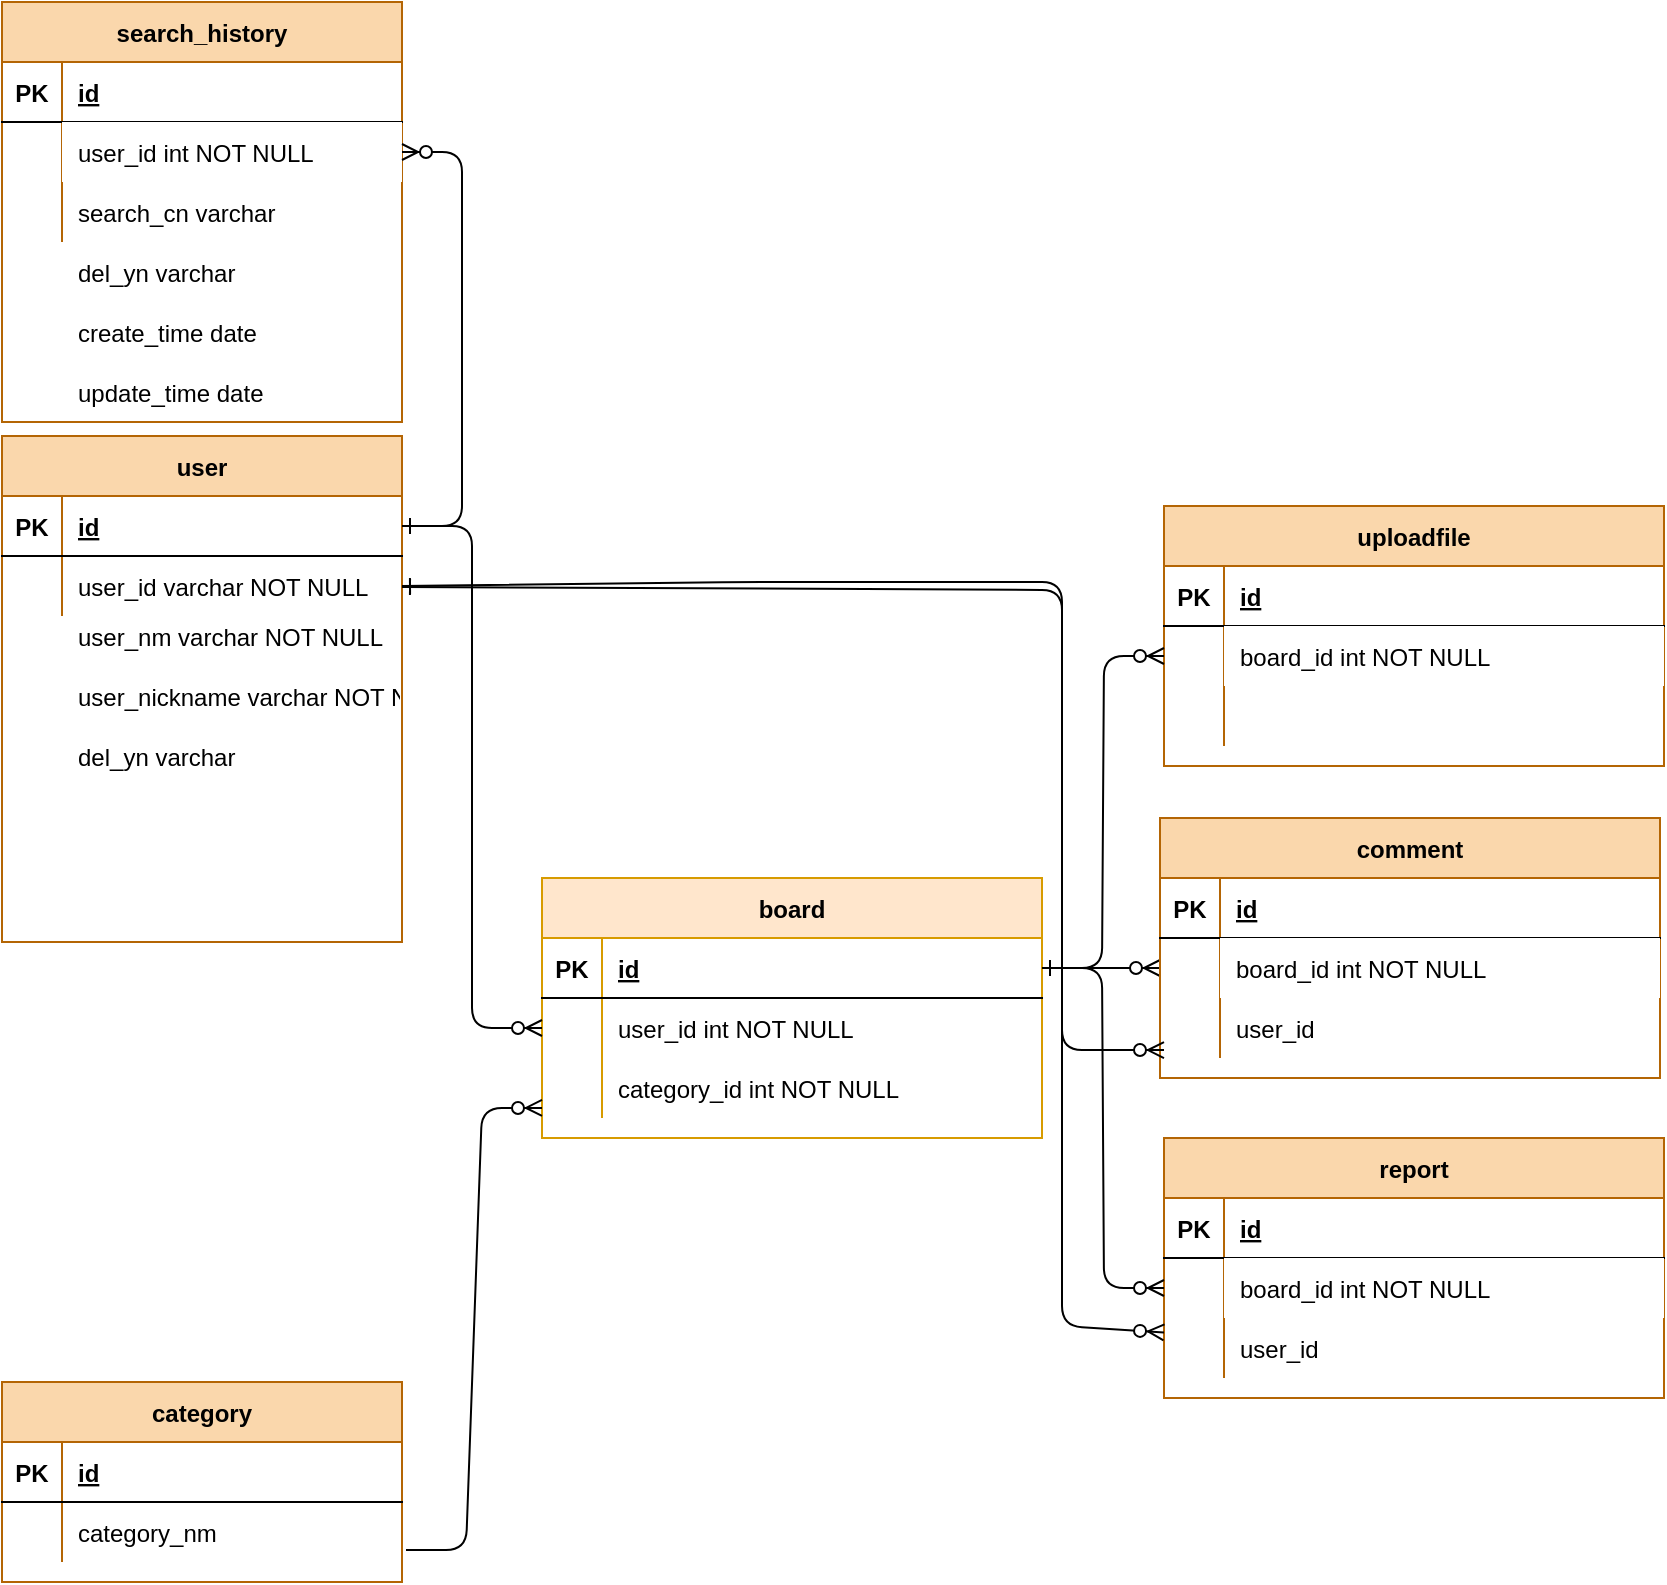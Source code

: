 <mxfile version="14.7.0" type="github">
  <diagram id="R2lEEEUBdFMjLlhIrx00" name="Page-1">
    <mxGraphModel dx="780" dy="1112" grid="1" gridSize="10" guides="1" tooltips="1" connect="1" arrows="1" fold="1" page="1" pageScale="1" pageWidth="850" pageHeight="1100" math="0" shadow="0" extFonts="Permanent Marker^https://fonts.googleapis.com/css?family=Permanent+Marker">
      <root>
        <mxCell id="0" />
        <mxCell id="1" parent="0" />
        <mxCell id="C-vyLk0tnHw3VtMMgP7b-12" value="" style="edgeStyle=entityRelationEdgeStyle;endArrow=ERzeroToMany;startArrow=ERone;endFill=1;startFill=0;" parent="1" source="C-vyLk0tnHw3VtMMgP7b-3" target="C-vyLk0tnHw3VtMMgP7b-17" edge="1">
          <mxGeometry width="100" height="100" relative="1" as="geometry">
            <mxPoint x="410" y="537" as="sourcePoint" />
            <mxPoint x="470" y="562" as="targetPoint" />
          </mxGeometry>
        </mxCell>
        <mxCell id="C-vyLk0tnHw3VtMMgP7b-2" value="board" style="shape=table;startSize=30;container=1;collapsible=1;childLayout=tableLayout;fixedRows=1;rowLines=0;fontStyle=1;align=center;resizeLast=1;fillColor=#ffe6cc;strokeColor=#d79b00;" parent="1" vertex="1">
          <mxGeometry x="270" y="478" width="250" height="130" as="geometry" />
        </mxCell>
        <mxCell id="C-vyLk0tnHw3VtMMgP7b-3" value="" style="shape=partialRectangle;collapsible=0;dropTarget=0;pointerEvents=0;fillColor=none;points=[[0,0.5],[1,0.5]];portConstraint=eastwest;top=0;left=0;right=0;bottom=1;" parent="C-vyLk0tnHw3VtMMgP7b-2" vertex="1">
          <mxGeometry y="30" width="250" height="30" as="geometry" />
        </mxCell>
        <mxCell id="C-vyLk0tnHw3VtMMgP7b-4" value="PK" style="shape=partialRectangle;overflow=hidden;connectable=0;fillColor=none;top=0;left=0;bottom=0;right=0;fontStyle=1;" parent="C-vyLk0tnHw3VtMMgP7b-3" vertex="1">
          <mxGeometry width="30" height="30" as="geometry" />
        </mxCell>
        <mxCell id="C-vyLk0tnHw3VtMMgP7b-5" value="id" style="shape=partialRectangle;overflow=hidden;connectable=0;fillColor=none;top=0;left=0;bottom=0;right=0;align=left;spacingLeft=6;fontStyle=5;" parent="C-vyLk0tnHw3VtMMgP7b-3" vertex="1">
          <mxGeometry x="30" width="220" height="30" as="geometry" />
        </mxCell>
        <mxCell id="C-vyLk0tnHw3VtMMgP7b-6" value="" style="shape=partialRectangle;collapsible=0;dropTarget=0;pointerEvents=0;fillColor=none;points=[[0,0.5],[1,0.5]];portConstraint=eastwest;top=0;left=0;right=0;bottom=0;" parent="C-vyLk0tnHw3VtMMgP7b-2" vertex="1">
          <mxGeometry y="60" width="250" height="30" as="geometry" />
        </mxCell>
        <mxCell id="C-vyLk0tnHw3VtMMgP7b-7" value="" style="shape=partialRectangle;overflow=hidden;connectable=0;fillColor=none;top=0;left=0;bottom=0;right=0;" parent="C-vyLk0tnHw3VtMMgP7b-6" vertex="1">
          <mxGeometry width="30" height="30" as="geometry" />
        </mxCell>
        <mxCell id="C-vyLk0tnHw3VtMMgP7b-8" value="user_id int NOT NULL" style="shape=partialRectangle;overflow=hidden;connectable=0;fillColor=none;top=0;left=0;bottom=0;right=0;align=left;spacingLeft=6;" parent="C-vyLk0tnHw3VtMMgP7b-6" vertex="1">
          <mxGeometry x="30" width="220" height="30" as="geometry" />
        </mxCell>
        <mxCell id="C-vyLk0tnHw3VtMMgP7b-9" value="" style="shape=partialRectangle;collapsible=0;dropTarget=0;pointerEvents=0;fillColor=none;points=[[0,0.5],[1,0.5]];portConstraint=eastwest;top=0;left=0;right=0;bottom=0;" parent="C-vyLk0tnHw3VtMMgP7b-2" vertex="1">
          <mxGeometry y="90" width="250" height="30" as="geometry" />
        </mxCell>
        <mxCell id="C-vyLk0tnHw3VtMMgP7b-10" value="" style="shape=partialRectangle;overflow=hidden;connectable=0;fillColor=none;top=0;left=0;bottom=0;right=0;" parent="C-vyLk0tnHw3VtMMgP7b-9" vertex="1">
          <mxGeometry width="30" height="30" as="geometry" />
        </mxCell>
        <mxCell id="C-vyLk0tnHw3VtMMgP7b-11" value="category_id int NOT NULL" style="shape=partialRectangle;overflow=hidden;connectable=0;fillColor=none;top=0;left=0;bottom=0;right=0;align=left;spacingLeft=6;" parent="C-vyLk0tnHw3VtMMgP7b-9" vertex="1">
          <mxGeometry x="30" width="220" height="30" as="geometry" />
        </mxCell>
        <mxCell id="C-vyLk0tnHw3VtMMgP7b-13" value="comment" style="shape=table;startSize=30;container=1;collapsible=1;childLayout=tableLayout;fixedRows=1;rowLines=0;fontStyle=1;align=center;resizeLast=1;fillColor=#fad7ac;strokeColor=#b46504;" parent="1" vertex="1">
          <mxGeometry x="579" y="448" width="250" height="130" as="geometry" />
        </mxCell>
        <mxCell id="C-vyLk0tnHw3VtMMgP7b-14" value="" style="shape=partialRectangle;collapsible=0;dropTarget=0;pointerEvents=0;fillColor=none;points=[[0,0.5],[1,0.5]];portConstraint=eastwest;top=0;left=0;right=0;bottom=1;" parent="C-vyLk0tnHw3VtMMgP7b-13" vertex="1">
          <mxGeometry y="30" width="250" height="30" as="geometry" />
        </mxCell>
        <mxCell id="C-vyLk0tnHw3VtMMgP7b-15" value="PK" style="shape=partialRectangle;overflow=hidden;connectable=0;fillColor=none;top=0;left=0;bottom=0;right=0;fontStyle=1;" parent="C-vyLk0tnHw3VtMMgP7b-14" vertex="1">
          <mxGeometry width="30" height="30" as="geometry" />
        </mxCell>
        <mxCell id="C-vyLk0tnHw3VtMMgP7b-16" value="id" style="shape=partialRectangle;overflow=hidden;connectable=0;fillColor=none;top=0;left=0;bottom=0;right=0;align=left;spacingLeft=6;fontStyle=5;" parent="C-vyLk0tnHw3VtMMgP7b-14" vertex="1">
          <mxGeometry x="30" width="220" height="30" as="geometry" />
        </mxCell>
        <mxCell id="C-vyLk0tnHw3VtMMgP7b-17" value="" style="shape=partialRectangle;collapsible=0;dropTarget=0;pointerEvents=0;fillColor=none;points=[[0,0.5],[1,0.5]];portConstraint=eastwest;top=0;left=0;right=0;bottom=0;" parent="C-vyLk0tnHw3VtMMgP7b-13" vertex="1">
          <mxGeometry y="60" width="250" height="30" as="geometry" />
        </mxCell>
        <mxCell id="C-vyLk0tnHw3VtMMgP7b-18" value="" style="shape=partialRectangle;overflow=hidden;connectable=0;fillColor=none;top=0;left=0;bottom=0;right=0;" parent="C-vyLk0tnHw3VtMMgP7b-17" vertex="1">
          <mxGeometry width="30" height="30" as="geometry" />
        </mxCell>
        <mxCell id="C-vyLk0tnHw3VtMMgP7b-19" value="board_id int NOT NULL" style="shape=partialRectangle;overflow=hidden;connectable=0;top=0;left=0;bottom=0;right=0;align=left;spacingLeft=6;" parent="C-vyLk0tnHw3VtMMgP7b-17" vertex="1">
          <mxGeometry x="30" width="220" height="30" as="geometry" />
        </mxCell>
        <mxCell id="C-vyLk0tnHw3VtMMgP7b-20" value="" style="shape=partialRectangle;collapsible=0;dropTarget=0;pointerEvents=0;fillColor=none;points=[[0,0.5],[1,0.5]];portConstraint=eastwest;top=0;left=0;right=0;bottom=0;" parent="C-vyLk0tnHw3VtMMgP7b-13" vertex="1">
          <mxGeometry y="90" width="250" height="30" as="geometry" />
        </mxCell>
        <mxCell id="C-vyLk0tnHw3VtMMgP7b-21" value="" style="shape=partialRectangle;overflow=hidden;connectable=0;fillColor=none;top=0;left=0;bottom=0;right=0;" parent="C-vyLk0tnHw3VtMMgP7b-20" vertex="1">
          <mxGeometry width="30" height="30" as="geometry" />
        </mxCell>
        <mxCell id="C-vyLk0tnHw3VtMMgP7b-22" value="user_id" style="shape=partialRectangle;overflow=hidden;connectable=0;fillColor=none;top=0;left=0;bottom=0;right=0;align=left;spacingLeft=6;" parent="C-vyLk0tnHw3VtMMgP7b-20" vertex="1">
          <mxGeometry x="30" width="220" height="30" as="geometry" />
        </mxCell>
        <mxCell id="C-vyLk0tnHw3VtMMgP7b-23" value="category" style="shape=table;startSize=30;container=1;collapsible=1;childLayout=tableLayout;fixedRows=1;rowLines=0;fontStyle=1;align=center;resizeLast=1;fillColor=#fad7ac;strokeColor=#b46504;" parent="1" vertex="1">
          <mxGeometry y="730" width="200" height="100" as="geometry" />
        </mxCell>
        <mxCell id="C-vyLk0tnHw3VtMMgP7b-24" value="" style="shape=partialRectangle;collapsible=0;dropTarget=0;pointerEvents=0;fillColor=none;points=[[0,0.5],[1,0.5]];portConstraint=eastwest;top=0;left=0;right=0;bottom=1;" parent="C-vyLk0tnHw3VtMMgP7b-23" vertex="1">
          <mxGeometry y="30" width="200" height="30" as="geometry" />
        </mxCell>
        <mxCell id="C-vyLk0tnHw3VtMMgP7b-25" value="PK" style="shape=partialRectangle;overflow=hidden;connectable=0;fillColor=none;top=0;left=0;bottom=0;right=0;fontStyle=1;" parent="C-vyLk0tnHw3VtMMgP7b-24" vertex="1">
          <mxGeometry width="30" height="30" as="geometry" />
        </mxCell>
        <mxCell id="C-vyLk0tnHw3VtMMgP7b-26" value="id" style="shape=partialRectangle;overflow=hidden;connectable=0;fillColor=none;top=0;left=0;bottom=0;right=0;align=left;spacingLeft=6;fontStyle=5;" parent="C-vyLk0tnHw3VtMMgP7b-24" vertex="1">
          <mxGeometry x="30" width="170" height="30" as="geometry" />
        </mxCell>
        <mxCell id="C-vyLk0tnHw3VtMMgP7b-27" value="" style="shape=partialRectangle;collapsible=0;dropTarget=0;pointerEvents=0;fillColor=none;points=[[0,0.5],[1,0.5]];portConstraint=eastwest;top=0;left=0;right=0;bottom=0;" parent="C-vyLk0tnHw3VtMMgP7b-23" vertex="1">
          <mxGeometry y="60" width="200" height="30" as="geometry" />
        </mxCell>
        <mxCell id="C-vyLk0tnHw3VtMMgP7b-28" value="" style="shape=partialRectangle;overflow=hidden;connectable=0;fillColor=none;top=0;left=0;bottom=0;right=0;" parent="C-vyLk0tnHw3VtMMgP7b-27" vertex="1">
          <mxGeometry width="30" height="30" as="geometry" />
        </mxCell>
        <mxCell id="C-vyLk0tnHw3VtMMgP7b-29" value="category_nm" style="shape=partialRectangle;overflow=hidden;connectable=0;fillColor=none;top=0;left=0;bottom=0;right=0;align=left;spacingLeft=6;" parent="C-vyLk0tnHw3VtMMgP7b-27" vertex="1">
          <mxGeometry x="30" width="170" height="30" as="geometry" />
        </mxCell>
        <mxCell id="12ueYR80O0QfyLu04_dp-2" value="user" style="shape=table;startSize=30;container=1;collapsible=1;childLayout=tableLayout;fixedRows=1;rowLines=0;fontStyle=1;align=center;resizeLast=1;fillColor=#fad7ac;strokeColor=#b46504;" vertex="1" parent="1">
          <mxGeometry y="257" width="200" height="253" as="geometry" />
        </mxCell>
        <mxCell id="12ueYR80O0QfyLu04_dp-3" value="" style="shape=partialRectangle;collapsible=0;dropTarget=0;pointerEvents=0;fillColor=none;points=[[0,0.5],[1,0.5]];portConstraint=eastwest;top=0;left=0;right=0;bottom=1;" vertex="1" parent="12ueYR80O0QfyLu04_dp-2">
          <mxGeometry y="30" width="200" height="30" as="geometry" />
        </mxCell>
        <mxCell id="12ueYR80O0QfyLu04_dp-4" value="PK" style="shape=partialRectangle;overflow=hidden;connectable=0;fillColor=none;top=0;left=0;bottom=0;right=0;fontStyle=1;" vertex="1" parent="12ueYR80O0QfyLu04_dp-3">
          <mxGeometry width="30" height="30" as="geometry" />
        </mxCell>
        <mxCell id="12ueYR80O0QfyLu04_dp-5" value="id" style="shape=partialRectangle;overflow=hidden;connectable=0;fillColor=none;top=0;left=0;bottom=0;right=0;align=left;spacingLeft=6;fontStyle=5;" vertex="1" parent="12ueYR80O0QfyLu04_dp-3">
          <mxGeometry x="30" width="170" height="30" as="geometry" />
        </mxCell>
        <mxCell id="12ueYR80O0QfyLu04_dp-6" value="" style="shape=partialRectangle;collapsible=0;dropTarget=0;pointerEvents=0;fillColor=none;points=[[0,0.5],[1,0.5]];portConstraint=eastwest;top=0;left=0;right=0;bottom=0;" vertex="1" parent="12ueYR80O0QfyLu04_dp-2">
          <mxGeometry y="60" width="200" height="30" as="geometry" />
        </mxCell>
        <mxCell id="12ueYR80O0QfyLu04_dp-7" value="" style="shape=partialRectangle;overflow=hidden;connectable=0;fillColor=none;top=0;left=0;bottom=0;right=0;" vertex="1" parent="12ueYR80O0QfyLu04_dp-6">
          <mxGeometry width="30" height="30" as="geometry" />
        </mxCell>
        <mxCell id="12ueYR80O0QfyLu04_dp-8" value="user_id varchar NOT NULL" style="shape=partialRectangle;overflow=hidden;connectable=0;fillColor=none;top=0;left=0;bottom=0;right=0;align=left;spacingLeft=6;" vertex="1" parent="12ueYR80O0QfyLu04_dp-6">
          <mxGeometry x="30" width="170" height="30" as="geometry" />
        </mxCell>
        <mxCell id="12ueYR80O0QfyLu04_dp-10" style="edgeStyle=orthogonalEdgeStyle;rounded=1;orthogonalLoop=1;jettySize=auto;html=1;exitX=1;exitY=0.5;exitDx=0;exitDy=0;entryX=0;entryY=0.5;entryDx=0;entryDy=0;endArrow=ERzeroToMany;endFill=1;startArrow=ERone;startFill=0;" edge="1" parent="1" source="12ueYR80O0QfyLu04_dp-3" target="C-vyLk0tnHw3VtMMgP7b-6">
          <mxGeometry relative="1" as="geometry" />
        </mxCell>
        <mxCell id="12ueYR80O0QfyLu04_dp-11" value="report" style="shape=table;startSize=30;container=1;collapsible=1;childLayout=tableLayout;fixedRows=1;rowLines=0;fontStyle=1;align=center;resizeLast=1;fillColor=#fad7ac;strokeColor=#b46504;" vertex="1" parent="1">
          <mxGeometry x="581" y="608" width="250" height="130" as="geometry" />
        </mxCell>
        <mxCell id="12ueYR80O0QfyLu04_dp-12" value="" style="shape=partialRectangle;collapsible=0;dropTarget=0;pointerEvents=0;fillColor=none;points=[[0,0.5],[1,0.5]];portConstraint=eastwest;top=0;left=0;right=0;bottom=1;" vertex="1" parent="12ueYR80O0QfyLu04_dp-11">
          <mxGeometry y="30" width="250" height="30" as="geometry" />
        </mxCell>
        <mxCell id="12ueYR80O0QfyLu04_dp-13" value="PK" style="shape=partialRectangle;overflow=hidden;connectable=0;fillColor=none;top=0;left=0;bottom=0;right=0;fontStyle=1;" vertex="1" parent="12ueYR80O0QfyLu04_dp-12">
          <mxGeometry width="30" height="30" as="geometry" />
        </mxCell>
        <mxCell id="12ueYR80O0QfyLu04_dp-14" value="id" style="shape=partialRectangle;overflow=hidden;connectable=0;fillColor=none;top=0;left=0;bottom=0;right=0;align=left;spacingLeft=6;fontStyle=5;" vertex="1" parent="12ueYR80O0QfyLu04_dp-12">
          <mxGeometry x="30" width="220" height="30" as="geometry" />
        </mxCell>
        <mxCell id="12ueYR80O0QfyLu04_dp-15" value="" style="shape=partialRectangle;collapsible=0;dropTarget=0;pointerEvents=0;fillColor=none;points=[[0,0.5],[1,0.5]];portConstraint=eastwest;top=0;left=0;right=0;bottom=0;" vertex="1" parent="12ueYR80O0QfyLu04_dp-11">
          <mxGeometry y="60" width="250" height="30" as="geometry" />
        </mxCell>
        <mxCell id="12ueYR80O0QfyLu04_dp-16" value="" style="shape=partialRectangle;overflow=hidden;connectable=0;fillColor=none;top=0;left=0;bottom=0;right=0;" vertex="1" parent="12ueYR80O0QfyLu04_dp-15">
          <mxGeometry width="30" height="30" as="geometry" />
        </mxCell>
        <mxCell id="12ueYR80O0QfyLu04_dp-17" value="board_id int NOT NULL" style="shape=partialRectangle;overflow=hidden;connectable=0;top=0;left=0;bottom=0;right=0;align=left;spacingLeft=6;" vertex="1" parent="12ueYR80O0QfyLu04_dp-15">
          <mxGeometry x="30" width="220" height="30" as="geometry" />
        </mxCell>
        <mxCell id="12ueYR80O0QfyLu04_dp-18" value="" style="shape=partialRectangle;collapsible=0;dropTarget=0;pointerEvents=0;fillColor=none;points=[[0,0.5],[1,0.5]];portConstraint=eastwest;top=0;left=0;right=0;bottom=0;" vertex="1" parent="12ueYR80O0QfyLu04_dp-11">
          <mxGeometry y="90" width="250" height="30" as="geometry" />
        </mxCell>
        <mxCell id="12ueYR80O0QfyLu04_dp-19" value="" style="shape=partialRectangle;overflow=hidden;connectable=0;fillColor=none;top=0;left=0;bottom=0;right=0;" vertex="1" parent="12ueYR80O0QfyLu04_dp-18">
          <mxGeometry width="30" height="30" as="geometry" />
        </mxCell>
        <mxCell id="12ueYR80O0QfyLu04_dp-20" value="user_id " style="shape=partialRectangle;overflow=hidden;connectable=0;fillColor=none;top=0;left=0;bottom=0;right=0;align=left;spacingLeft=6;" vertex="1" parent="12ueYR80O0QfyLu04_dp-18">
          <mxGeometry x="30" width="220" height="30" as="geometry" />
        </mxCell>
        <mxCell id="12ueYR80O0QfyLu04_dp-21" value="" style="edgeStyle=entityRelationEdgeStyle;fontSize=12;html=1;endArrow=ERzeroToMany;exitX=1;exitY=0.5;exitDx=0;exitDy=0;endFill=1;" edge="1" parent="1" target="12ueYR80O0QfyLu04_dp-15">
          <mxGeometry width="100" height="100" relative="1" as="geometry">
            <mxPoint x="520" y="523" as="sourcePoint" />
            <mxPoint x="578" y="677" as="targetPoint" />
          </mxGeometry>
        </mxCell>
        <mxCell id="12ueYR80O0QfyLu04_dp-22" value="uploadfile" style="shape=table;startSize=30;container=1;collapsible=1;childLayout=tableLayout;fixedRows=1;rowLines=0;fontStyle=1;align=center;resizeLast=1;fillColor=#fad7ac;strokeColor=#b46504;" vertex="1" parent="1">
          <mxGeometry x="581" y="292" width="250" height="130" as="geometry" />
        </mxCell>
        <mxCell id="12ueYR80O0QfyLu04_dp-23" value="" style="shape=partialRectangle;collapsible=0;dropTarget=0;pointerEvents=0;fillColor=none;points=[[0,0.5],[1,0.5]];portConstraint=eastwest;top=0;left=0;right=0;bottom=1;" vertex="1" parent="12ueYR80O0QfyLu04_dp-22">
          <mxGeometry y="30" width="250" height="30" as="geometry" />
        </mxCell>
        <mxCell id="12ueYR80O0QfyLu04_dp-24" value="PK" style="shape=partialRectangle;overflow=hidden;connectable=0;fillColor=none;top=0;left=0;bottom=0;right=0;fontStyle=1;" vertex="1" parent="12ueYR80O0QfyLu04_dp-23">
          <mxGeometry width="30" height="30" as="geometry" />
        </mxCell>
        <mxCell id="12ueYR80O0QfyLu04_dp-25" value="id" style="shape=partialRectangle;overflow=hidden;connectable=0;fillColor=none;top=0;left=0;bottom=0;right=0;align=left;spacingLeft=6;fontStyle=5;" vertex="1" parent="12ueYR80O0QfyLu04_dp-23">
          <mxGeometry x="30" width="220" height="30" as="geometry" />
        </mxCell>
        <mxCell id="12ueYR80O0QfyLu04_dp-26" value="" style="shape=partialRectangle;collapsible=0;dropTarget=0;pointerEvents=0;fillColor=none;points=[[0,0.5],[1,0.5]];portConstraint=eastwest;top=0;left=0;right=0;bottom=0;" vertex="1" parent="12ueYR80O0QfyLu04_dp-22">
          <mxGeometry y="60" width="250" height="30" as="geometry" />
        </mxCell>
        <mxCell id="12ueYR80O0QfyLu04_dp-27" value="" style="shape=partialRectangle;overflow=hidden;connectable=0;fillColor=none;top=0;left=0;bottom=0;right=0;" vertex="1" parent="12ueYR80O0QfyLu04_dp-26">
          <mxGeometry width="30" height="30" as="geometry" />
        </mxCell>
        <mxCell id="12ueYR80O0QfyLu04_dp-28" value="board_id int NOT NULL" style="shape=partialRectangle;overflow=hidden;connectable=0;top=0;left=0;bottom=0;right=0;align=left;spacingLeft=6;" vertex="1" parent="12ueYR80O0QfyLu04_dp-26">
          <mxGeometry x="30" width="220" height="30" as="geometry" />
        </mxCell>
        <mxCell id="12ueYR80O0QfyLu04_dp-29" value="" style="shape=partialRectangle;collapsible=0;dropTarget=0;pointerEvents=0;fillColor=none;points=[[0,0.5],[1,0.5]];portConstraint=eastwest;top=0;left=0;right=0;bottom=0;" vertex="1" parent="12ueYR80O0QfyLu04_dp-22">
          <mxGeometry y="90" width="250" height="30" as="geometry" />
        </mxCell>
        <mxCell id="12ueYR80O0QfyLu04_dp-30" value="" style="shape=partialRectangle;overflow=hidden;connectable=0;fillColor=none;top=0;left=0;bottom=0;right=0;" vertex="1" parent="12ueYR80O0QfyLu04_dp-29">
          <mxGeometry width="30" height="30" as="geometry" />
        </mxCell>
        <mxCell id="12ueYR80O0QfyLu04_dp-31" value="" style="shape=partialRectangle;overflow=hidden;connectable=0;fillColor=none;top=0;left=0;bottom=0;right=0;align=left;spacingLeft=6;" vertex="1" parent="12ueYR80O0QfyLu04_dp-29">
          <mxGeometry x="30" width="220" height="30" as="geometry" />
        </mxCell>
        <mxCell id="12ueYR80O0QfyLu04_dp-32" value="" style="edgeStyle=entityRelationEdgeStyle;fontSize=12;html=1;endArrow=ERzeroToMany;endFill=1;" edge="1" parent="1" source="C-vyLk0tnHw3VtMMgP7b-3">
          <mxGeometry width="100" height="100" relative="1" as="geometry">
            <mxPoint x="530" y="527" as="sourcePoint" />
            <mxPoint x="581" y="367" as="targetPoint" />
          </mxGeometry>
        </mxCell>
        <mxCell id="12ueYR80O0QfyLu04_dp-33" value="search_history" style="shape=table;startSize=30;container=1;collapsible=1;childLayout=tableLayout;fixedRows=1;rowLines=0;fontStyle=1;align=center;resizeLast=1;fillColor=#fad7ac;strokeColor=#b46504;" vertex="1" parent="1">
          <mxGeometry y="40" width="200" height="210" as="geometry" />
        </mxCell>
        <mxCell id="12ueYR80O0QfyLu04_dp-34" value="" style="shape=partialRectangle;collapsible=0;dropTarget=0;pointerEvents=0;fillColor=none;points=[[0,0.5],[1,0.5]];portConstraint=eastwest;top=0;left=0;right=0;bottom=1;" vertex="1" parent="12ueYR80O0QfyLu04_dp-33">
          <mxGeometry y="30" width="200" height="30" as="geometry" />
        </mxCell>
        <mxCell id="12ueYR80O0QfyLu04_dp-35" value="PK" style="shape=partialRectangle;overflow=hidden;connectable=0;fillColor=none;top=0;left=0;bottom=0;right=0;fontStyle=1;" vertex="1" parent="12ueYR80O0QfyLu04_dp-34">
          <mxGeometry width="30" height="30" as="geometry" />
        </mxCell>
        <mxCell id="12ueYR80O0QfyLu04_dp-36" value="id" style="shape=partialRectangle;overflow=hidden;connectable=0;fillColor=none;top=0;left=0;bottom=0;right=0;align=left;spacingLeft=6;fontStyle=5;" vertex="1" parent="12ueYR80O0QfyLu04_dp-34">
          <mxGeometry x="30" width="170" height="30" as="geometry" />
        </mxCell>
        <mxCell id="12ueYR80O0QfyLu04_dp-37" value="" style="shape=partialRectangle;collapsible=0;dropTarget=0;pointerEvents=0;fillColor=none;points=[[0,0.5],[1,0.5]];portConstraint=eastwest;top=0;left=0;right=0;bottom=0;" vertex="1" parent="12ueYR80O0QfyLu04_dp-33">
          <mxGeometry y="60" width="200" height="30" as="geometry" />
        </mxCell>
        <mxCell id="12ueYR80O0QfyLu04_dp-38" value="" style="shape=partialRectangle;overflow=hidden;connectable=0;fillColor=none;top=0;left=0;bottom=0;right=0;" vertex="1" parent="12ueYR80O0QfyLu04_dp-37">
          <mxGeometry width="30" height="30" as="geometry" />
        </mxCell>
        <mxCell id="12ueYR80O0QfyLu04_dp-39" value="user_id int NOT NULL" style="shape=partialRectangle;overflow=hidden;connectable=0;top=0;left=0;bottom=0;right=0;align=left;spacingLeft=6;" vertex="1" parent="12ueYR80O0QfyLu04_dp-37">
          <mxGeometry x="30" width="170" height="30" as="geometry" />
        </mxCell>
        <mxCell id="12ueYR80O0QfyLu04_dp-40" value="" style="shape=partialRectangle;collapsible=0;dropTarget=0;pointerEvents=0;fillColor=none;points=[[0,0.5],[1,0.5]];portConstraint=eastwest;top=0;left=0;right=0;bottom=0;" vertex="1" parent="12ueYR80O0QfyLu04_dp-33">
          <mxGeometry y="90" width="200" height="30" as="geometry" />
        </mxCell>
        <mxCell id="12ueYR80O0QfyLu04_dp-41" value="" style="shape=partialRectangle;overflow=hidden;connectable=0;fillColor=none;top=0;left=0;bottom=0;right=0;" vertex="1" parent="12ueYR80O0QfyLu04_dp-40">
          <mxGeometry width="30" height="30" as="geometry" />
        </mxCell>
        <mxCell id="12ueYR80O0QfyLu04_dp-42" value="search_cn varchar" style="shape=partialRectangle;overflow=hidden;connectable=0;fillColor=none;top=0;left=0;bottom=0;right=0;align=left;spacingLeft=6;" vertex="1" parent="12ueYR80O0QfyLu04_dp-40">
          <mxGeometry x="30" width="170" height="30" as="geometry" />
        </mxCell>
        <mxCell id="12ueYR80O0QfyLu04_dp-43" value="" style="edgeStyle=entityRelationEdgeStyle;fontSize=12;html=1;endArrow=ERzeroToMany;endFill=1;" edge="1" parent="1" source="12ueYR80O0QfyLu04_dp-3" target="12ueYR80O0QfyLu04_dp-37">
          <mxGeometry width="100" height="100" relative="1" as="geometry">
            <mxPoint x="200" y="300" as="sourcePoint" />
            <mxPoint x="300" y="130" as="targetPoint" />
          </mxGeometry>
        </mxCell>
        <mxCell id="12ueYR80O0QfyLu04_dp-48" value="" style="edgeStyle=entityRelationEdgeStyle;fontSize=12;html=1;endArrow=ERzeroToMany;endFill=1;entryX=0;entryY=0.833;entryDx=0;entryDy=0;entryPerimeter=0;exitX=1.01;exitY=0.8;exitDx=0;exitDy=0;exitPerimeter=0;" edge="1" parent="1" source="C-vyLk0tnHw3VtMMgP7b-27" target="C-vyLk0tnHw3VtMMgP7b-9">
          <mxGeometry width="100" height="100" relative="1" as="geometry">
            <mxPoint x="160" y="700" as="sourcePoint" />
            <mxPoint x="260" y="600" as="targetPoint" />
          </mxGeometry>
        </mxCell>
        <mxCell id="12ueYR80O0QfyLu04_dp-50" value="user_nm varchar NOT NULL" style="shape=partialRectangle;overflow=hidden;connectable=0;fillColor=none;top=0;left=0;bottom=0;right=0;align=left;spacingLeft=6;" vertex="1" parent="1">
          <mxGeometry x="30" y="342" width="170" height="30" as="geometry" />
        </mxCell>
        <mxCell id="12ueYR80O0QfyLu04_dp-51" value="user_nickname varchar NOT NULL" style="shape=partialRectangle;overflow=hidden;connectable=0;fillColor=none;top=0;left=0;bottom=0;right=0;align=left;spacingLeft=6;" vertex="1" parent="1">
          <mxGeometry x="30" y="372" width="170" height="30" as="geometry" />
        </mxCell>
        <mxCell id="12ueYR80O0QfyLu04_dp-52" value="del_yn varchar" style="shape=partialRectangle;overflow=hidden;connectable=0;fillColor=none;top=0;left=0;bottom=0;right=0;align=left;spacingLeft=6;" vertex="1" parent="1">
          <mxGeometry x="30" y="402" width="170" height="30" as="geometry" />
        </mxCell>
        <mxCell id="12ueYR80O0QfyLu04_dp-53" value="del_yn varchar" style="shape=partialRectangle;overflow=hidden;connectable=0;fillColor=none;top=0;left=0;bottom=0;right=0;align=left;spacingLeft=6;" vertex="1" parent="1">
          <mxGeometry x="30" y="160" width="170" height="30" as="geometry" />
        </mxCell>
        <mxCell id="12ueYR80O0QfyLu04_dp-54" value="create_time date" style="shape=partialRectangle;overflow=hidden;connectable=0;fillColor=none;top=0;left=0;bottom=0;right=0;align=left;spacingLeft=6;" vertex="1" parent="1">
          <mxGeometry x="30" y="190" width="170" height="30" as="geometry" />
        </mxCell>
        <mxCell id="12ueYR80O0QfyLu04_dp-55" value="update_time date" style="shape=partialRectangle;overflow=hidden;connectable=0;fillColor=none;top=0;left=0;bottom=0;right=0;align=left;spacingLeft=6;" vertex="1" parent="1">
          <mxGeometry x="30" y="220" width="170" height="30" as="geometry" />
        </mxCell>
        <mxCell id="12ueYR80O0QfyLu04_dp-57" style="edgeStyle=none;orthogonalLoop=1;jettySize=auto;html=1;startArrow=ERone;startFill=0;endArrow=ERzeroToMany;endFill=1;rounded=1;entryX=0.008;entryY=0.867;entryDx=0;entryDy=0;entryPerimeter=0;" edge="1" parent="1" source="12ueYR80O0QfyLu04_dp-6" target="C-vyLk0tnHw3VtMMgP7b-20">
          <mxGeometry relative="1" as="geometry">
            <Array as="points">
              <mxPoint x="530" y="334" />
              <mxPoint x="530" y="564" />
            </Array>
          </mxGeometry>
        </mxCell>
        <mxCell id="12ueYR80O0QfyLu04_dp-58" style="edgeStyle=none;orthogonalLoop=1;jettySize=auto;html=1;startArrow=ERone;startFill=0;endArrow=ERzeroToMany;endFill=1;rounded=1;exitX=1;exitY=0.5;exitDx=0;exitDy=0;" edge="1" parent="1" source="12ueYR80O0QfyLu04_dp-6" target="12ueYR80O0QfyLu04_dp-18">
          <mxGeometry relative="1" as="geometry">
            <mxPoint x="210" y="342.465" as="sourcePoint" />
            <mxPoint x="591" y="574.01" as="targetPoint" />
            <Array as="points">
              <mxPoint x="370" y="330" />
              <mxPoint x="530" y="330" />
              <mxPoint x="530" y="702" />
            </Array>
          </mxGeometry>
        </mxCell>
      </root>
    </mxGraphModel>
  </diagram>
</mxfile>
